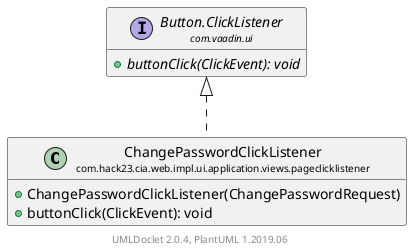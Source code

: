 @startuml
    set namespaceSeparator none
    hide empty fields
    hide empty methods

    class "<size:14>ChangePasswordClickListener\n<size:10>com.hack23.cia.web.impl.ui.application.views.pageclicklistener" as com.hack23.cia.web.impl.ui.application.views.pageclicklistener.ChangePasswordClickListener [[ChangePasswordClickListener.html]] {
        +ChangePasswordClickListener(ChangePasswordRequest)
        +buttonClick(ClickEvent): void
    }

    interface "<size:14>Button.ClickListener\n<size:10>com.vaadin.ui" as com.vaadin.ui.Button.ClickListener {
        {abstract} +buttonClick(ClickEvent): void
    }

    com.vaadin.ui.Button.ClickListener <|.. com.hack23.cia.web.impl.ui.application.views.pageclicklistener.ChangePasswordClickListener

    center footer UMLDoclet 2.0.4, PlantUML 1.2019.06
@enduml
